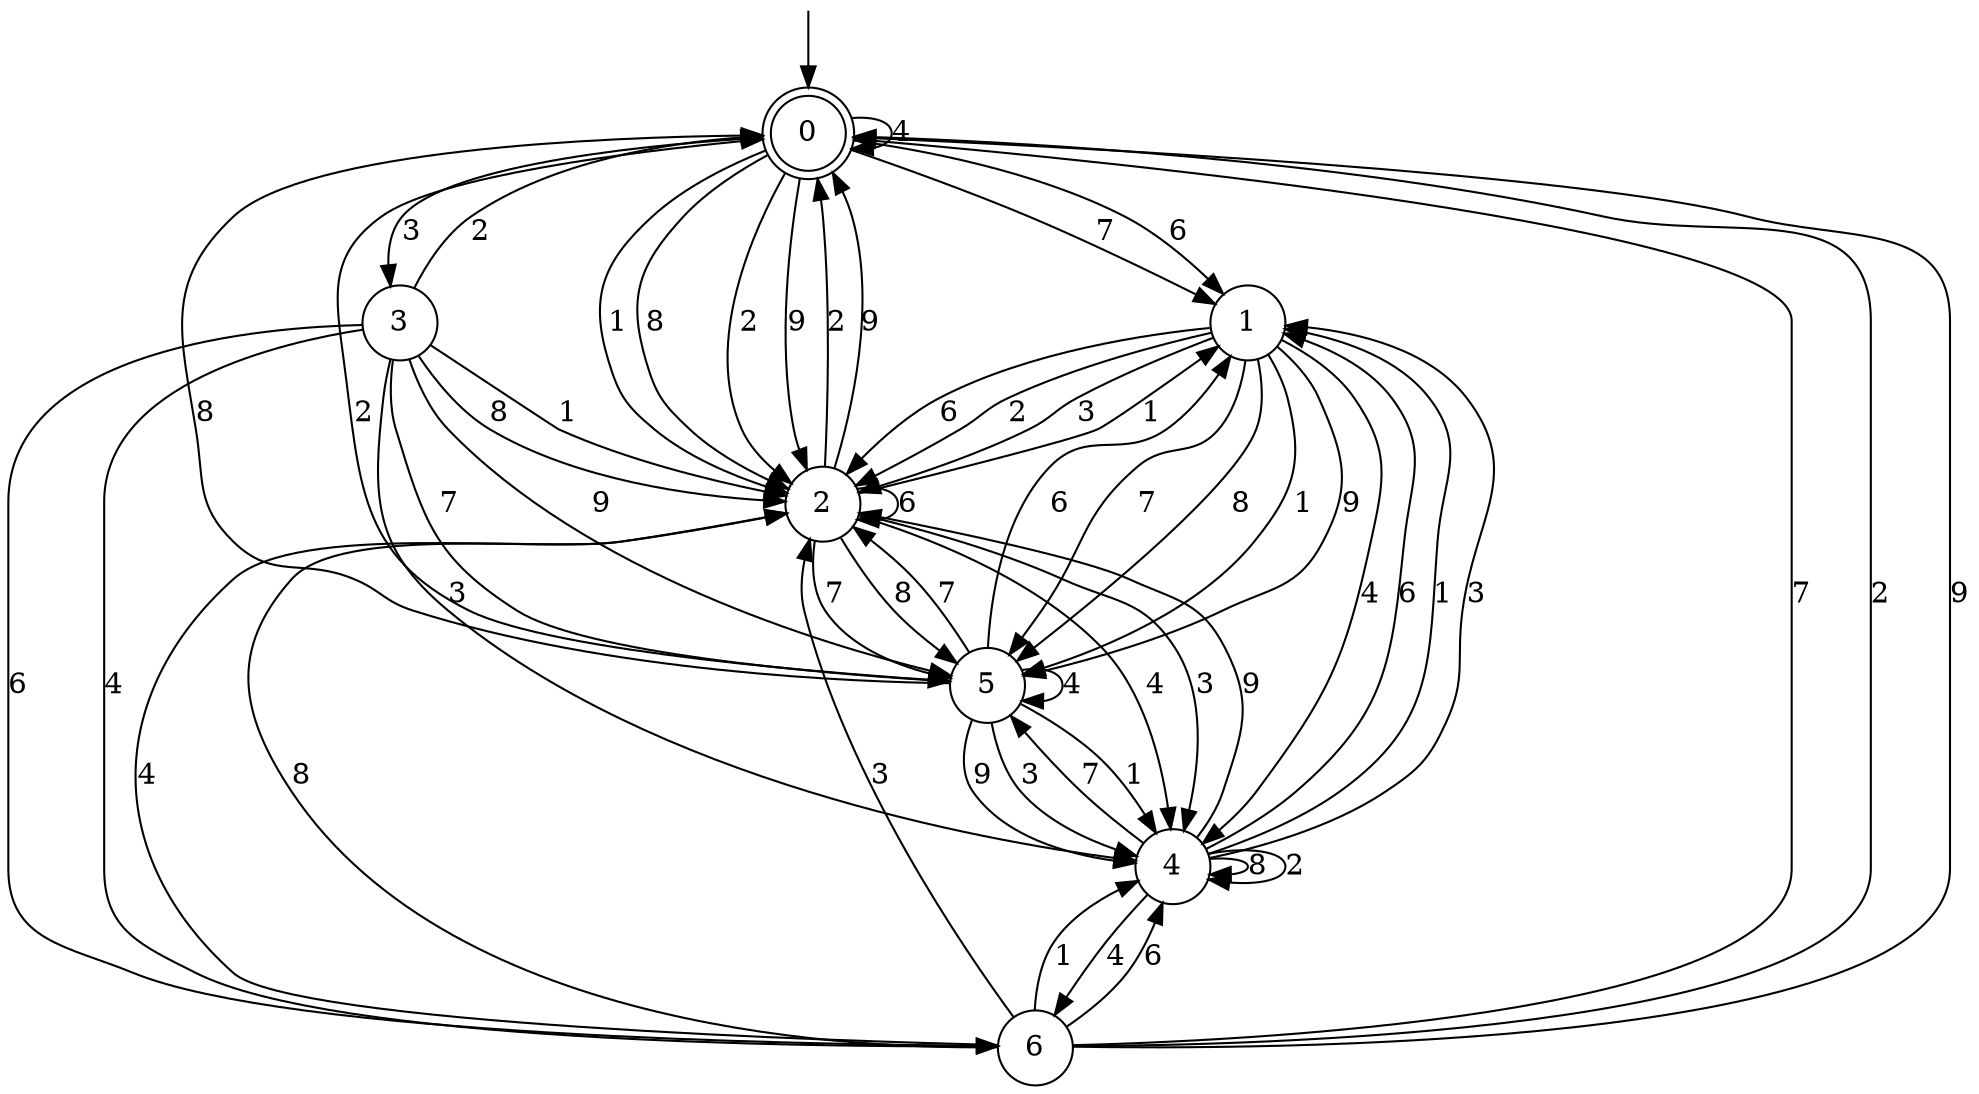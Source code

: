 digraph g {

	s0 [shape="doublecircle" label="0"];
	s1 [shape="circle" label="1"];
	s2 [shape="circle" label="2"];
	s3 [shape="circle" label="3"];
	s4 [shape="circle" label="4"];
	s5 [shape="circle" label="5"];
	s6 [shape="circle" label="6"];
	s0 -> s0 [label="4"];
	s0 -> s1 [label="7"];
	s0 -> s2 [label="8"];
	s0 -> s1 [label="6"];
	s0 -> s2 [label="1"];
	s0 -> s2 [label="2"];
	s0 -> s3 [label="3"];
	s0 -> s2 [label="9"];
	s1 -> s4 [label="4"];
	s1 -> s5 [label="7"];
	s1 -> s5 [label="8"];
	s1 -> s2 [label="6"];
	s1 -> s5 [label="1"];
	s1 -> s2 [label="2"];
	s1 -> s2 [label="3"];
	s1 -> s5 [label="9"];
	s2 -> s4 [label="4"];
	s2 -> s5 [label="7"];
	s2 -> s5 [label="8"];
	s2 -> s2 [label="6"];
	s2 -> s1 [label="1"];
	s2 -> s0 [label="2"];
	s2 -> s4 [label="3"];
	s2 -> s0 [label="9"];
	s3 -> s6 [label="4"];
	s3 -> s5 [label="7"];
	s3 -> s2 [label="8"];
	s3 -> s6 [label="6"];
	s3 -> s2 [label="1"];
	s3 -> s0 [label="2"];
	s3 -> s4 [label="3"];
	s3 -> s5 [label="9"];
	s4 -> s6 [label="4"];
	s4 -> s5 [label="7"];
	s4 -> s4 [label="8"];
	s4 -> s1 [label="6"];
	s4 -> s1 [label="1"];
	s4 -> s4 [label="2"];
	s4 -> s1 [label="3"];
	s4 -> s2 [label="9"];
	s5 -> s5 [label="4"];
	s5 -> s2 [label="7"];
	s5 -> s0 [label="8"];
	s5 -> s1 [label="6"];
	s5 -> s4 [label="1"];
	s5 -> s0 [label="2"];
	s5 -> s4 [label="3"];
	s5 -> s4 [label="9"];
	s6 -> s2 [label="4"];
	s6 -> s0 [label="7"];
	s6 -> s2 [label="8"];
	s6 -> s4 [label="6"];
	s6 -> s4 [label="1"];
	s6 -> s0 [label="2"];
	s6 -> s2 [label="3"];
	s6 -> s0 [label="9"];

__start0 [label="" shape="none" width="0" height="0"];
__start0 -> s0;

}
